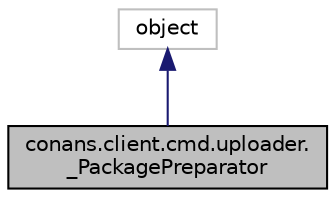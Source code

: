 digraph "conans.client.cmd.uploader._PackagePreparator"
{
 // LATEX_PDF_SIZE
  edge [fontname="Helvetica",fontsize="10",labelfontname="Helvetica",labelfontsize="10"];
  node [fontname="Helvetica",fontsize="10",shape=record];
  Node1 [label="conans.client.cmd.uploader.\l_PackagePreparator",height=0.2,width=0.4,color="black", fillcolor="grey75", style="filled", fontcolor="black",tooltip=" "];
  Node2 -> Node1 [dir="back",color="midnightblue",fontsize="10",style="solid",fontname="Helvetica"];
  Node2 [label="object",height=0.2,width=0.4,color="grey75", fillcolor="white", style="filled",tooltip=" "];
}
